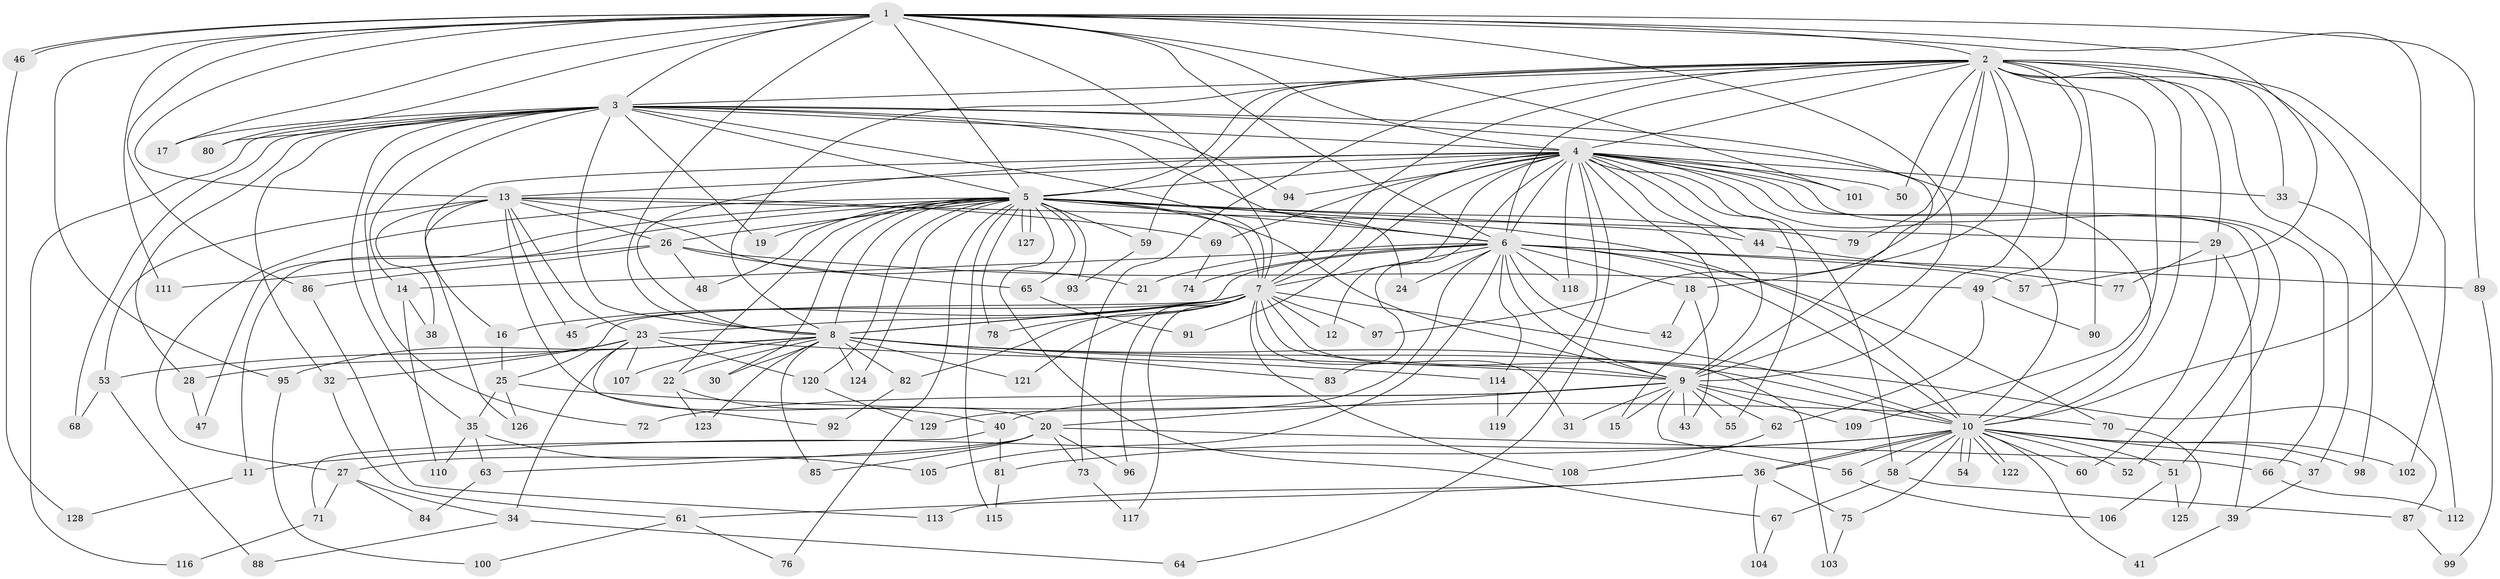 // Generated by graph-tools (version 1.1) at 2025/43/03/09/25 04:43:35]
// undirected, 129 vertices, 283 edges
graph export_dot {
graph [start="1"]
  node [color=gray90,style=filled];
  1;
  2;
  3;
  4;
  5;
  6;
  7;
  8;
  9;
  10;
  11;
  12;
  13;
  14;
  15;
  16;
  17;
  18;
  19;
  20;
  21;
  22;
  23;
  24;
  25;
  26;
  27;
  28;
  29;
  30;
  31;
  32;
  33;
  34;
  35;
  36;
  37;
  38;
  39;
  40;
  41;
  42;
  43;
  44;
  45;
  46;
  47;
  48;
  49;
  50;
  51;
  52;
  53;
  54;
  55;
  56;
  57;
  58;
  59;
  60;
  61;
  62;
  63;
  64;
  65;
  66;
  67;
  68;
  69;
  70;
  71;
  72;
  73;
  74;
  75;
  76;
  77;
  78;
  79;
  80;
  81;
  82;
  83;
  84;
  85;
  86;
  87;
  88;
  89;
  90;
  91;
  92;
  93;
  94;
  95;
  96;
  97;
  98;
  99;
  100;
  101;
  102;
  103;
  104;
  105;
  106;
  107;
  108;
  109;
  110;
  111;
  112;
  113;
  114;
  115;
  116;
  117;
  118;
  119;
  120;
  121;
  122;
  123;
  124;
  125;
  126;
  127;
  128;
  129;
  1 -- 2;
  1 -- 3;
  1 -- 4;
  1 -- 5;
  1 -- 6;
  1 -- 7;
  1 -- 8;
  1 -- 9;
  1 -- 10;
  1 -- 13;
  1 -- 17;
  1 -- 46;
  1 -- 46;
  1 -- 57;
  1 -- 80;
  1 -- 86;
  1 -- 89;
  1 -- 95;
  1 -- 101;
  1 -- 111;
  2 -- 3;
  2 -- 4;
  2 -- 5;
  2 -- 6;
  2 -- 7;
  2 -- 8;
  2 -- 9;
  2 -- 10;
  2 -- 18;
  2 -- 29;
  2 -- 33;
  2 -- 37;
  2 -- 49;
  2 -- 50;
  2 -- 59;
  2 -- 73;
  2 -- 79;
  2 -- 90;
  2 -- 97;
  2 -- 98;
  2 -- 102;
  2 -- 109;
  3 -- 4;
  3 -- 5;
  3 -- 6;
  3 -- 7;
  3 -- 8;
  3 -- 9;
  3 -- 10;
  3 -- 14;
  3 -- 17;
  3 -- 19;
  3 -- 28;
  3 -- 32;
  3 -- 35;
  3 -- 68;
  3 -- 72;
  3 -- 80;
  3 -- 94;
  3 -- 116;
  4 -- 5;
  4 -- 6;
  4 -- 7;
  4 -- 8;
  4 -- 9;
  4 -- 10;
  4 -- 12;
  4 -- 13;
  4 -- 15;
  4 -- 16;
  4 -- 33;
  4 -- 44;
  4 -- 50;
  4 -- 51;
  4 -- 52;
  4 -- 55;
  4 -- 58;
  4 -- 64;
  4 -- 66;
  4 -- 69;
  4 -- 83;
  4 -- 91;
  4 -- 94;
  4 -- 101;
  4 -- 118;
  4 -- 119;
  5 -- 6;
  5 -- 7;
  5 -- 8;
  5 -- 9;
  5 -- 10;
  5 -- 11;
  5 -- 19;
  5 -- 22;
  5 -- 24;
  5 -- 26;
  5 -- 27;
  5 -- 30;
  5 -- 44;
  5 -- 47;
  5 -- 48;
  5 -- 59;
  5 -- 65;
  5 -- 67;
  5 -- 76;
  5 -- 78;
  5 -- 79;
  5 -- 93;
  5 -- 115;
  5 -- 120;
  5 -- 124;
  5 -- 127;
  5 -- 127;
  6 -- 7;
  6 -- 8;
  6 -- 9;
  6 -- 10;
  6 -- 14;
  6 -- 18;
  6 -- 21;
  6 -- 24;
  6 -- 42;
  6 -- 57;
  6 -- 70;
  6 -- 74;
  6 -- 89;
  6 -- 105;
  6 -- 114;
  6 -- 118;
  6 -- 129;
  7 -- 8;
  7 -- 9;
  7 -- 10;
  7 -- 12;
  7 -- 16;
  7 -- 23;
  7 -- 25;
  7 -- 31;
  7 -- 45;
  7 -- 78;
  7 -- 82;
  7 -- 96;
  7 -- 97;
  7 -- 103;
  7 -- 108;
  7 -- 117;
  7 -- 121;
  8 -- 9;
  8 -- 10;
  8 -- 22;
  8 -- 30;
  8 -- 53;
  8 -- 82;
  8 -- 83;
  8 -- 85;
  8 -- 87;
  8 -- 95;
  8 -- 107;
  8 -- 121;
  8 -- 123;
  8 -- 124;
  9 -- 10;
  9 -- 15;
  9 -- 20;
  9 -- 31;
  9 -- 40;
  9 -- 43;
  9 -- 55;
  9 -- 56;
  9 -- 62;
  9 -- 72;
  9 -- 109;
  10 -- 11;
  10 -- 36;
  10 -- 36;
  10 -- 37;
  10 -- 41;
  10 -- 51;
  10 -- 52;
  10 -- 54;
  10 -- 54;
  10 -- 56;
  10 -- 58;
  10 -- 60;
  10 -- 75;
  10 -- 81;
  10 -- 98;
  10 -- 102;
  10 -- 122;
  10 -- 122;
  11 -- 128;
  13 -- 20;
  13 -- 21;
  13 -- 23;
  13 -- 26;
  13 -- 29;
  13 -- 38;
  13 -- 45;
  13 -- 53;
  13 -- 69;
  13 -- 126;
  14 -- 38;
  14 -- 110;
  16 -- 25;
  18 -- 42;
  18 -- 43;
  20 -- 27;
  20 -- 63;
  20 -- 66;
  20 -- 73;
  20 -- 85;
  20 -- 96;
  22 -- 40;
  22 -- 123;
  23 -- 28;
  23 -- 32;
  23 -- 34;
  23 -- 92;
  23 -- 107;
  23 -- 114;
  23 -- 120;
  25 -- 35;
  25 -- 70;
  25 -- 126;
  26 -- 48;
  26 -- 49;
  26 -- 65;
  26 -- 86;
  26 -- 111;
  27 -- 34;
  27 -- 71;
  27 -- 84;
  28 -- 47;
  29 -- 39;
  29 -- 60;
  29 -- 77;
  32 -- 61;
  33 -- 112;
  34 -- 64;
  34 -- 88;
  35 -- 63;
  35 -- 105;
  35 -- 110;
  36 -- 61;
  36 -- 75;
  36 -- 104;
  36 -- 113;
  37 -- 39;
  39 -- 41;
  40 -- 71;
  40 -- 81;
  44 -- 77;
  46 -- 128;
  49 -- 62;
  49 -- 90;
  51 -- 106;
  51 -- 125;
  53 -- 68;
  53 -- 88;
  56 -- 106;
  58 -- 67;
  58 -- 87;
  59 -- 93;
  61 -- 76;
  61 -- 100;
  62 -- 108;
  63 -- 84;
  65 -- 91;
  66 -- 112;
  67 -- 104;
  69 -- 74;
  70 -- 125;
  71 -- 116;
  73 -- 117;
  75 -- 103;
  81 -- 115;
  82 -- 92;
  86 -- 113;
  87 -- 99;
  89 -- 99;
  95 -- 100;
  114 -- 119;
  120 -- 129;
}
